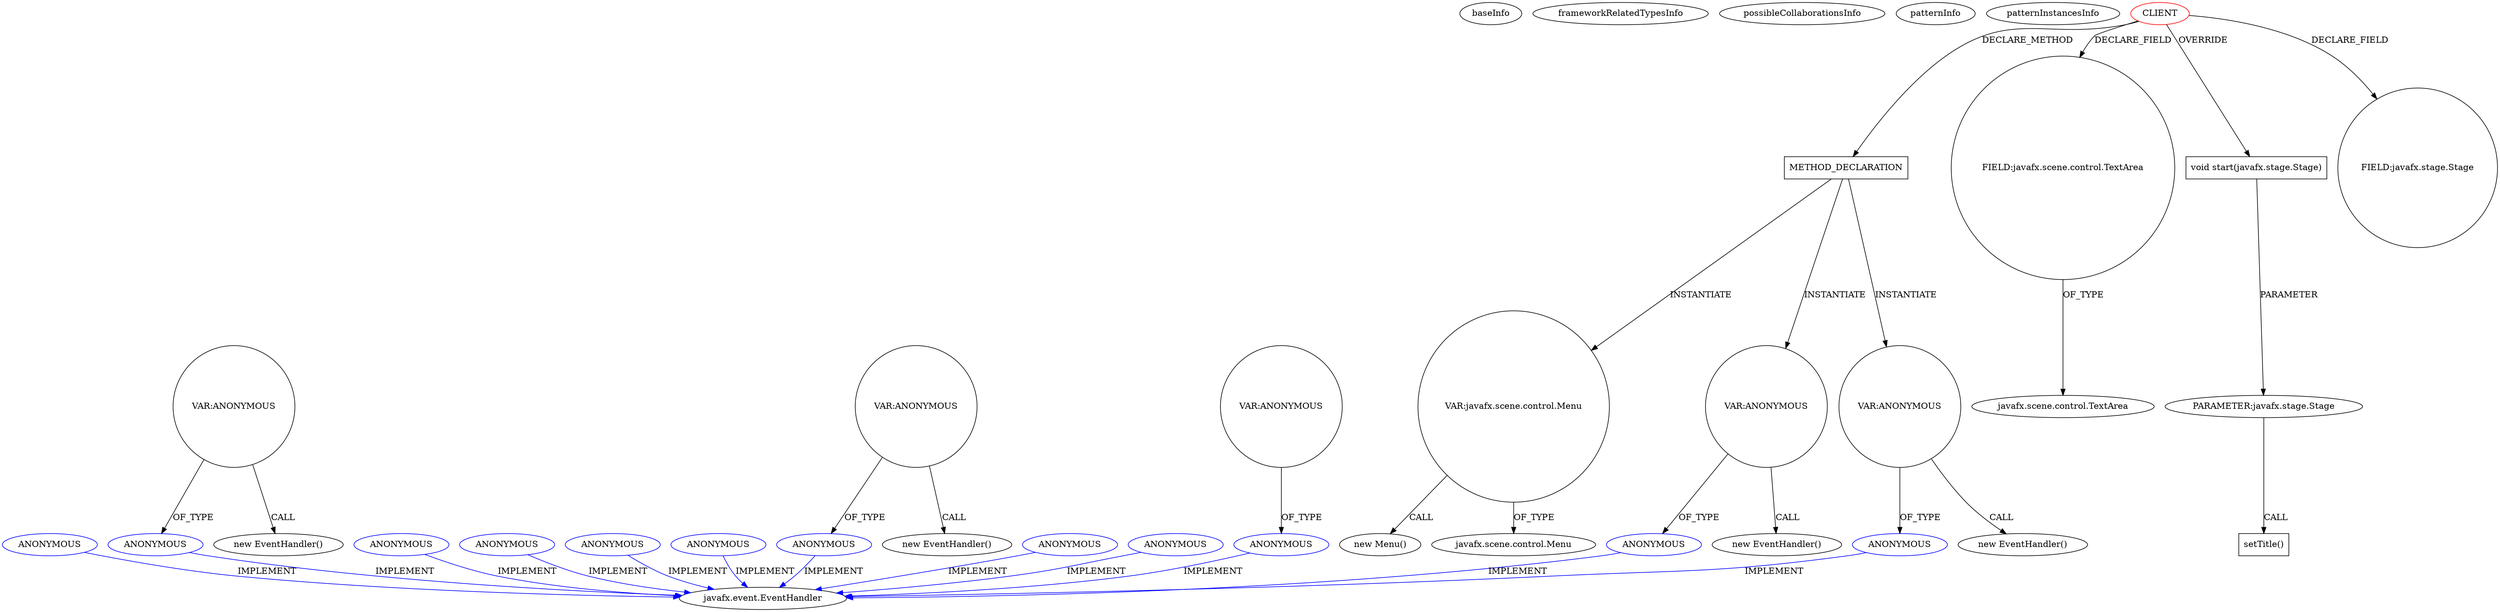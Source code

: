 digraph {
baseInfo[graphId=1821,category="pattern",isAnonymous=false,possibleRelation=false]
frameworkRelatedTypesInfo[]
possibleCollaborationsInfo[]
patternInfo[frequency=2.0,patternRootClient=0]
patternInstancesInfo[0="indysvision-EatWorldEditor~/indysvision-EatWorldEditor/EatWorldEditor-master/src/com/indyvision/eatworld/editor/Main.java~Main~3178",1="Zulukas-IJA~/Zulukas-IJA/IJA-master/src/InsightJournalApplication/GUI.java~GUI~1631"]
354[label="new Menu()",vertexType="CONSTRUCTOR_CALL",isFrameworkType=false]
355[label="VAR:javafx.scene.control.Menu",vertexType="VARIABLE_EXPRESION",isFrameworkType=false,shape=circle]
295[label="javafx.scene.control.Menu",vertexType="FRAMEWORK_CLASS_TYPE",isFrameworkType=false]
290[label="METHOD_DECLARATION",vertexType="CLIENT_METHOD_DECLARATION",isFrameworkType=false,shape=box]
0[label="CLIENT",vertexType="ROOT_CLIENT_CLASS_DECLARATION",isFrameworkType=false,color=red]
21[label="FIELD:javafx.scene.control.TextArea",vertexType="FIELD_DECLARATION",isFrameworkType=false,shape=circle]
23[label="void start(javafx.stage.Stage)",vertexType="OVERRIDING_METHOD_DECLARATION",isFrameworkType=false,shape=box]
24[label="PARAMETER:javafx.stage.Stage",vertexType="PARAMETER_DECLARATION",isFrameworkType=false]
22[label="javafx.scene.control.TextArea",vertexType="FRAMEWORK_CLASS_TYPE",isFrameworkType=false]
11[label="FIELD:javafx.stage.Stage",vertexType="FIELD_DECLARATION",isFrameworkType=false,shape=circle]
27[label="setTitle()",vertexType="INSIDE_CALL",isFrameworkType=false,shape=box]
329[label="VAR:ANONYMOUS",vertexType="VARIABLE_EXPRESION",isFrameworkType=false,shape=circle]
330[label="ANONYMOUS",vertexType="REFERENCE_ANONYMOUS_DECLARATION",isFrameworkType=false,color=blue]
328[label="new EventHandler()",vertexType="CONSTRUCTOR_CALL",isFrameworkType=false]
4[label="javafx.event.EventHandler",vertexType="FRAMEWORK_INTERFACE_TYPE",isFrameworkType=false]
321[label="ANONYMOUS",vertexType="REFERENCE_ANONYMOUS_DECLARATION",isFrameworkType=false,color=blue]
269[label="ANONYMOUS",vertexType="REFERENCE_ANONYMOUS_DECLARATION",isFrameworkType=false,color=blue]
37[label="ANONYMOUS",vertexType="REFERENCE_ANONYMOUS_DECLARATION",isFrameworkType=false,color=blue]
350[label="ANONYMOUS",vertexType="REFERENCE_ANONYMOUS_DECLARATION",isFrameworkType=false,color=blue]
303[label="ANONYMOUS",vertexType="REFERENCE_ANONYMOUS_DECLARATION",isFrameworkType=false,color=blue]
185[label="ANONYMOUS",vertexType="REFERENCE_ANONYMOUS_DECLARATION",isFrameworkType=false,color=blue]
163[label="ANONYMOUS",vertexType="REFERENCE_ANONYMOUS_DECLARATION",isFrameworkType=false,color=blue]
206[label="ANONYMOUS",vertexType="REFERENCE_ANONYMOUS_DECLARATION",isFrameworkType=false,color=blue]
227[label="ANONYMOUS",vertexType="REFERENCE_ANONYMOUS_DECLARATION",isFrameworkType=false,color=blue]
312[label="ANONYMOUS",vertexType="REFERENCE_ANONYMOUS_DECLARATION",isFrameworkType=false,color=blue]
248[label="ANONYMOUS",vertexType="REFERENCE_ANONYMOUS_DECLARATION",isFrameworkType=false,color=blue]
302[label="VAR:ANONYMOUS",vertexType="VARIABLE_EXPRESION",isFrameworkType=false,shape=circle]
301[label="new EventHandler()",vertexType="CONSTRUCTOR_CALL",isFrameworkType=false]
205[label="VAR:ANONYMOUS",vertexType="VARIABLE_EXPRESION",isFrameworkType=false,shape=circle]
204[label="new EventHandler()",vertexType="CONSTRUCTOR_CALL",isFrameworkType=false]
268[label="VAR:ANONYMOUS",vertexType="VARIABLE_EXPRESION",isFrameworkType=false,shape=circle]
267[label="new EventHandler()",vertexType="CONSTRUCTOR_CALL",isFrameworkType=false]
247[label="VAR:ANONYMOUS",vertexType="VARIABLE_EXPRESION",isFrameworkType=false,shape=circle]
0->290[label="DECLARE_METHOD"]
290->302[label="INSTANTIATE"]
302->301[label="CALL"]
290->355[label="INSTANTIATE"]
163->4[label="IMPLEMENT",color=blue]
0->11[label="DECLARE_FIELD"]
303->4[label="IMPLEMENT",color=blue]
0->21[label="DECLARE_FIELD"]
0->23[label="OVERRIDE"]
185->4[label="IMPLEMENT",color=blue]
206->4[label="IMPLEMENT",color=blue]
329->328[label="CALL"]
24->27[label="CALL"]
329->330[label="OF_TYPE"]
205->204[label="CALL"]
23->24[label="PARAMETER"]
205->206[label="OF_TYPE"]
268->269[label="OF_TYPE"]
321->4[label="IMPLEMENT",color=blue]
269->4[label="IMPLEMENT",color=blue]
355->354[label="CALL"]
330->4[label="IMPLEMENT",color=blue]
248->4[label="IMPLEMENT",color=blue]
312->4[label="IMPLEMENT",color=blue]
247->248[label="OF_TYPE"]
21->22[label="OF_TYPE"]
268->267[label="CALL"]
302->303[label="OF_TYPE"]
37->4[label="IMPLEMENT",color=blue]
355->295[label="OF_TYPE"]
350->4[label="IMPLEMENT",color=blue]
227->4[label="IMPLEMENT",color=blue]
290->329[label="INSTANTIATE"]
}
